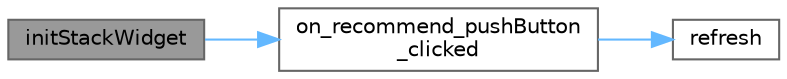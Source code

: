 digraph "initStackWidget"
{
 // LATEX_PDF_SIZE
  bgcolor="transparent";
  edge [fontname=Helvetica,fontsize=10,labelfontname=Helvetica,labelfontsize=10];
  node [fontname=Helvetica,fontsize=10,shape=box,height=0.2,width=0.4];
  rankdir="LR";
  Node1 [id="Node000001",label="initStackWidget",height=0.2,width=0.4,color="gray40", fillcolor="grey60", style="filled", fontcolor="black",tooltip="初始化堆栈窗口"];
  Node1 -> Node2 [id="edge1_Node000001_Node000002",color="steelblue1",style="solid",tooltip=" "];
  Node2 [id="Node000002",label="on_recommend_pushButton\l_clicked",height=0.2,width=0.4,color="grey40", fillcolor="white", style="filled",URL="$class_search.html#acc048975fa52ecb0ca4dd804d14c57cf",tooltip="推荐按钮点击槽函数"];
  Node2 -> Node3 [id="edge2_Node000002_Node000003",color="steelblue1",style="solid",tooltip=" "];
  Node3 [id="Node000003",label="refresh",height=0.2,width=0.4,color="grey40", fillcolor="white", style="filled",URL="$class_search.html#a5f2e190b8261a98c97c2ea4e86670d54",tooltip="刷新数据"];
}
